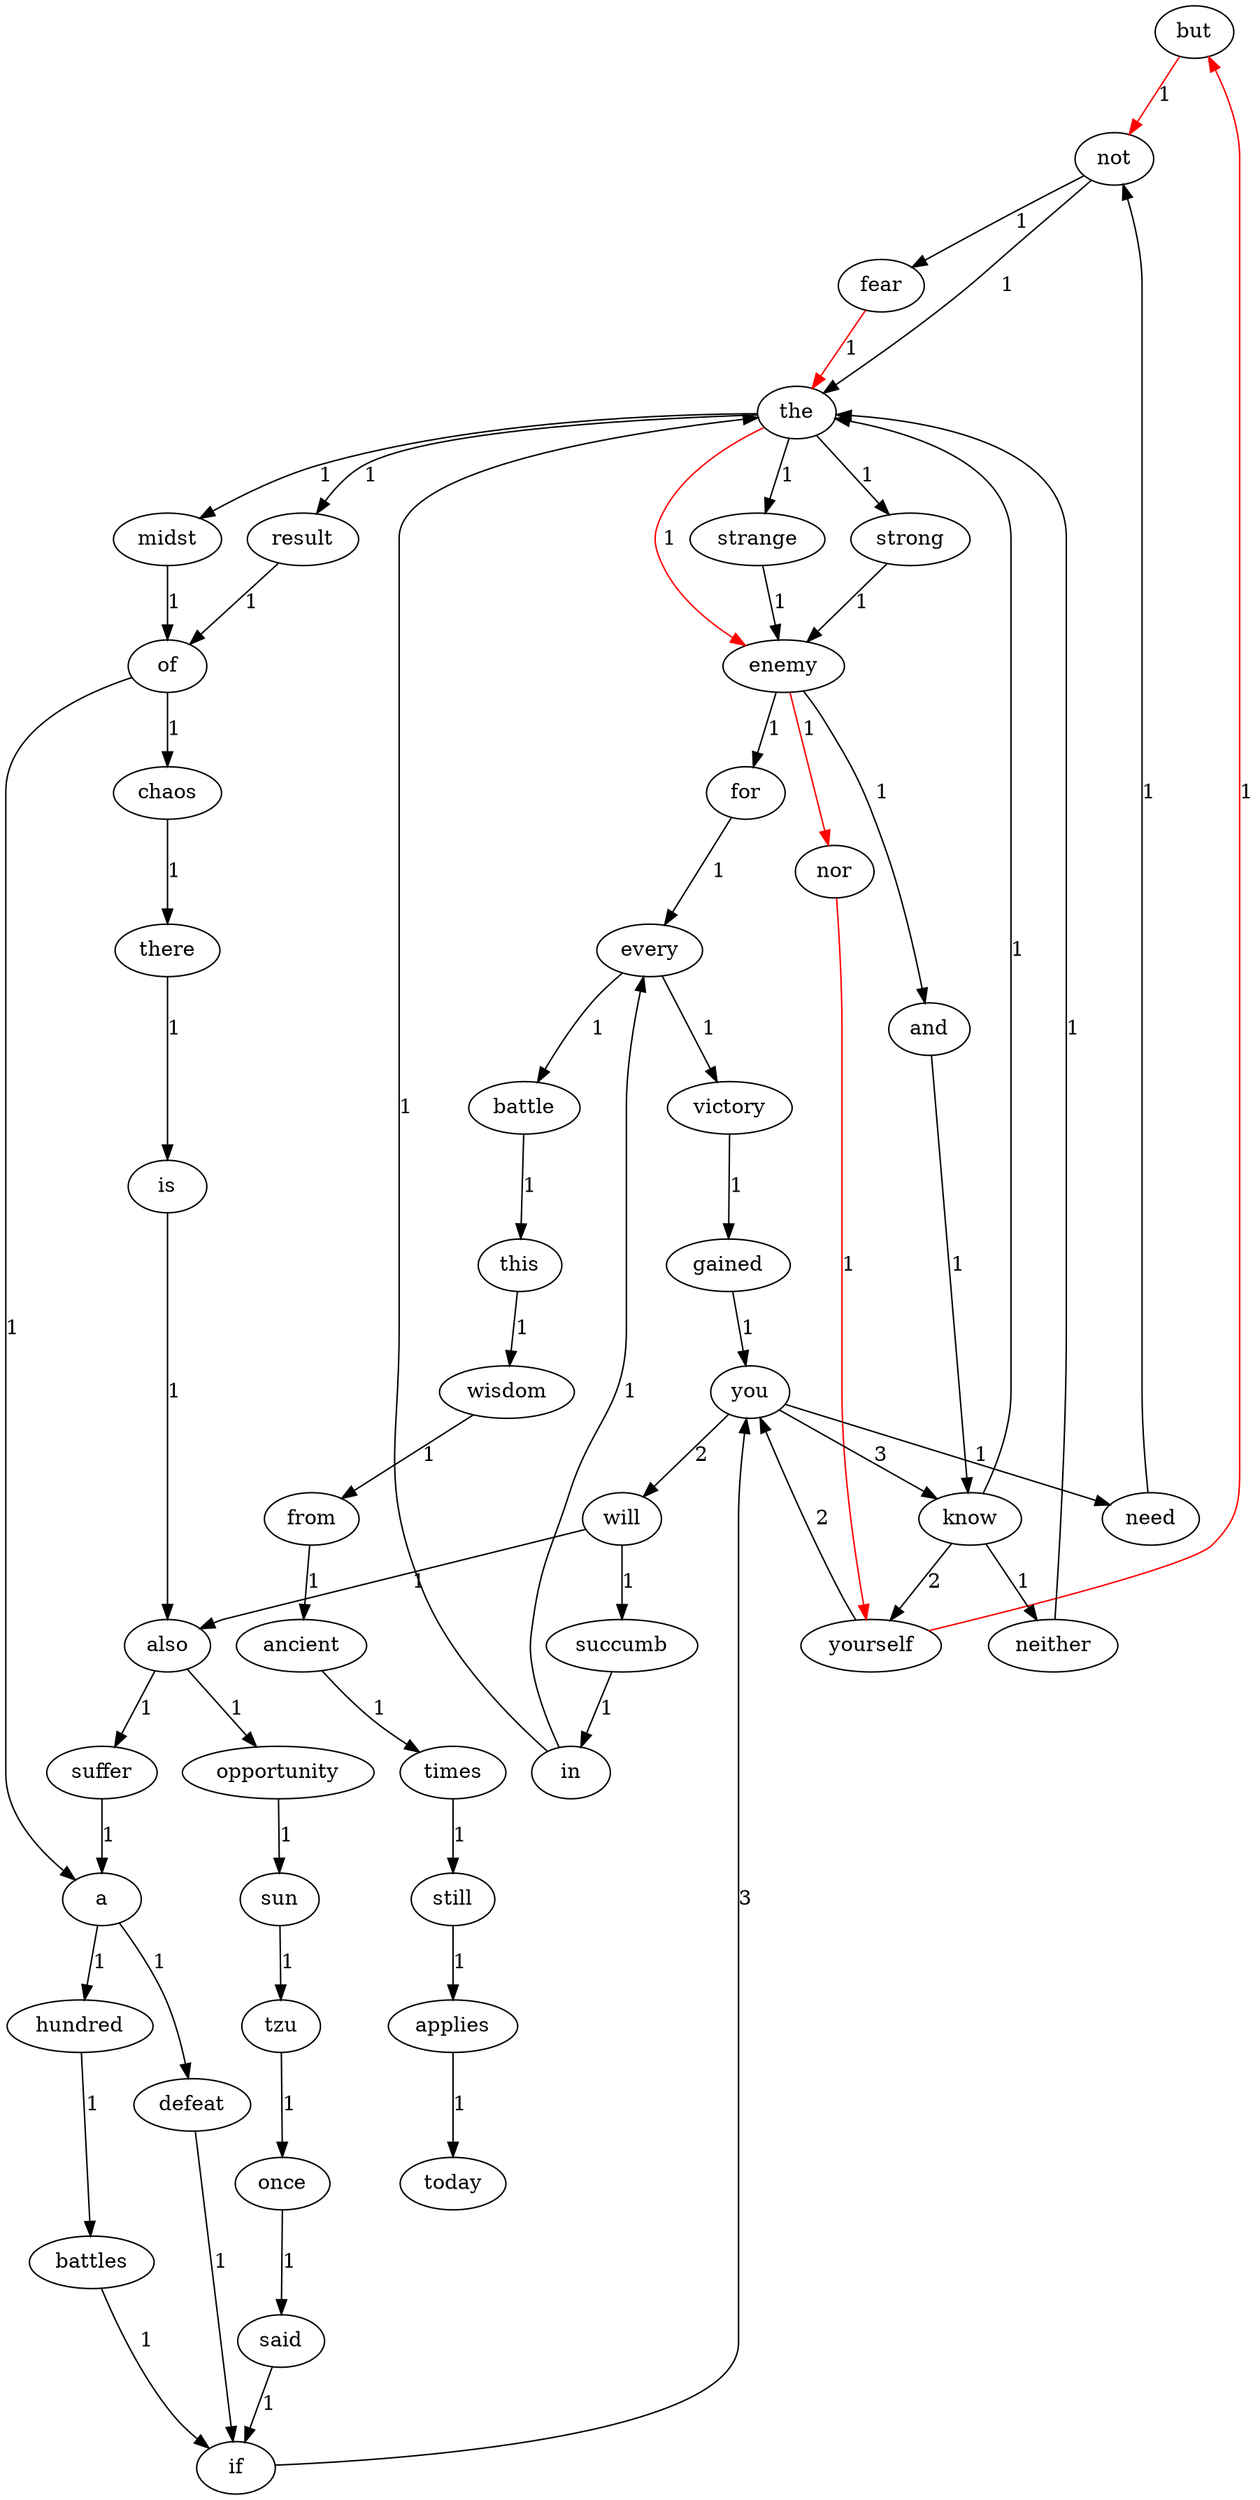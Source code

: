 digraph G {
    "but" -> "not" [label="1" color="red"];
    "strong" -> "enemy" [label="1"];
    "hundred" -> "battles" [label="1"];
    "for" -> "every" [label="1"];
    "enemy" -> "nor" [label="1" color="red"];
    "enemy" -> "and" [label="1"];
    "enemy" -> "for" [label="1"];
    "sun" -> "tzu" [label="1"];
    "wisdom" -> "from" [label="1"];
    "result" -> "of" [label="1"];
    "defeat" -> "if" [label="1"];
    "nor" -> "yourself" [label="1" color="red"];
    "not" -> "the" [label="1"];
    "not" -> "fear" [label="1"];
    "suffer" -> "a" [label="1"];
    "times" -> "still" [label="1"];
    "gained" -> "you" [label="1"];
    "and" -> "know" [label="1"];
    "of" -> "a" [label="1"];
    "of" -> "chaos" [label="1"];
    "midst" -> "of" [label="1"];
    "yourself" -> "but" [label="1" color="red"];
    "yourself" -> "you" [label="2"];
    "from" -> "ancient" [label="1"];
    "said" -> "if" [label="1"];
    "if" -> "you" [label="3"];
    "every" -> "battle" [label="1"];
    "every" -> "victory" [label="1"];
    "you" -> "need" [label="1"];
    "you" -> "will" [label="2"];
    "you" -> "know" [label="3"];
    "fear" -> "the" [label="1" color="red"];
    "a" -> "defeat" [label="1"];
    "a" -> "hundred" [label="1"];
    "still" -> "applies" [label="1"];
    "chaos" -> "there" [label="1"];
    "in" -> "the" [label="1"];
    "in" -> "every" [label="1"];
    "need" -> "not" [label="1"];
    "will" -> "also" [label="1"];
    "will" -> "succumb" [label="1"];
    "victory" -> "gained" [label="1"];
    "this" -> "wisdom" [label="1"];
    "opportunity" -> "sun" [label="1"];
    "is" -> "also" [label="1"];
    "also" -> "suffer" [label="1"];
    "also" -> "opportunity" [label="1"];
    "ancient" -> "times" [label="1"];
    "tzu" -> "once" [label="1"];
    "strange" -> "enemy" [label="1"];
    "the" -> "result" [label="1"];
    "the" -> "strong" [label="1"];
    "the" -> "midst" [label="1"];
    "the" -> "enemy" [label="1" color="red"];
    "the" -> "strange" [label="1"];
    "battle" -> "this" [label="1"];
    "applies" -> "today" [label="1"];
    "once" -> "said" [label="1"];
    "there" -> "is" [label="1"];
    "neither" -> "the" [label="1"];
    "know" -> "the" [label="1"];
    "know" -> "neither" [label="1"];
    "know" -> "yourself" [label="2"];
    "battles" -> "if" [label="1"];
    "succumb" -> "in" [label="1"];
}